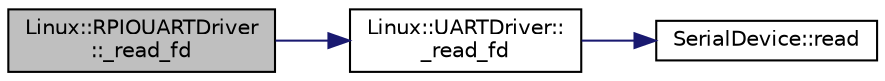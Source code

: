 digraph "Linux::RPIOUARTDriver::_read_fd"
{
 // INTERACTIVE_SVG=YES
  edge [fontname="Helvetica",fontsize="10",labelfontname="Helvetica",labelfontsize="10"];
  node [fontname="Helvetica",fontsize="10",shape=record];
  rankdir="LR";
  Node1 [label="Linux::RPIOUARTDriver\l::_read_fd",height=0.2,width=0.4,color="black", fillcolor="grey75", style="filled", fontcolor="black"];
  Node1 -> Node2 [color="midnightblue",fontsize="10",style="solid",fontname="Helvetica"];
  Node2 [label="Linux::UARTDriver::\l_read_fd",height=0.2,width=0.4,color="black", fillcolor="white", style="filled",URL="$classLinux_1_1UARTDriver.html#a06fc9c8a1e15a9a2e8c24e591678f375"];
  Node2 -> Node3 [color="midnightblue",fontsize="10",style="solid",fontname="Helvetica"];
  Node3 [label="SerialDevice::read",height=0.2,width=0.4,color="black", fillcolor="white", style="filled",URL="$classSerialDevice.html#ab9d80891c101e2dd0ab0ce378a4e4982"];
}
